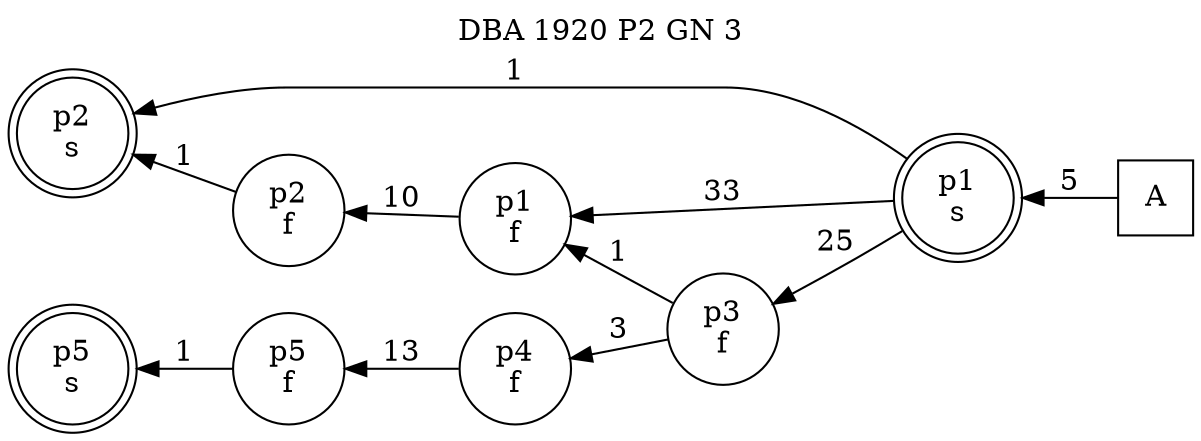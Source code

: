 digraph DBA_1920_P2_GN_3_GOOD {
labelloc="tl"
label= " DBA 1920 P2 GN 3 "
rankdir="RL";
graph [ size=" 10 , 10 !"]

"A" [shape="square" label="A"]
"p1_s" [shape="doublecircle" label="p1
s"]
"p1_f" [shape="circle" label="p1
f"]
"p2_f" [shape="circle" label="p2
f"]
"p3_f" [shape="circle" label="p3
f"]
"p2_s" [shape="doublecircle" label="p2
s"]
"p4_f" [shape="circle" label="p4
f"]
"p5_f" [shape="circle" label="p5
f"]
"p5_s" [shape="doublecircle" label="p5
s"]
"A" -> "p1_s" [ label=5]
"p1_s" -> "p1_f" [ label=33]
"p1_s" -> "p3_f" [ label=25]
"p1_s" -> "p2_s" [ label=1]
"p1_f" -> "p2_f" [ label=10]
"p2_f" -> "p2_s" [ label=1]
"p3_f" -> "p1_f" [ label=1]
"p3_f" -> "p4_f" [ label=3]
"p4_f" -> "p5_f" [ label=13]
"p5_f" -> "p5_s" [ label=1]
}
